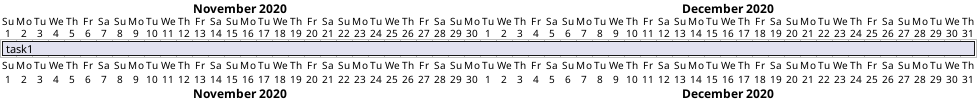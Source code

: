 {
  "sha1": "90hb8p41qr6a19bxq6qsidbn1dfq40u",
  "insertion": {
    "when": "2024-05-30T20:48:21.574Z",
    "url": "https://forum.plantuml.net/10831/gantt-year-incorrect-for-december",
    "user": "plantuml@gmail.com"
  }
}
@startgantt
project starts on 2020-11-01
[task1] starts on 2020-11-01 and ends on 2020-12-31
@endgantt

